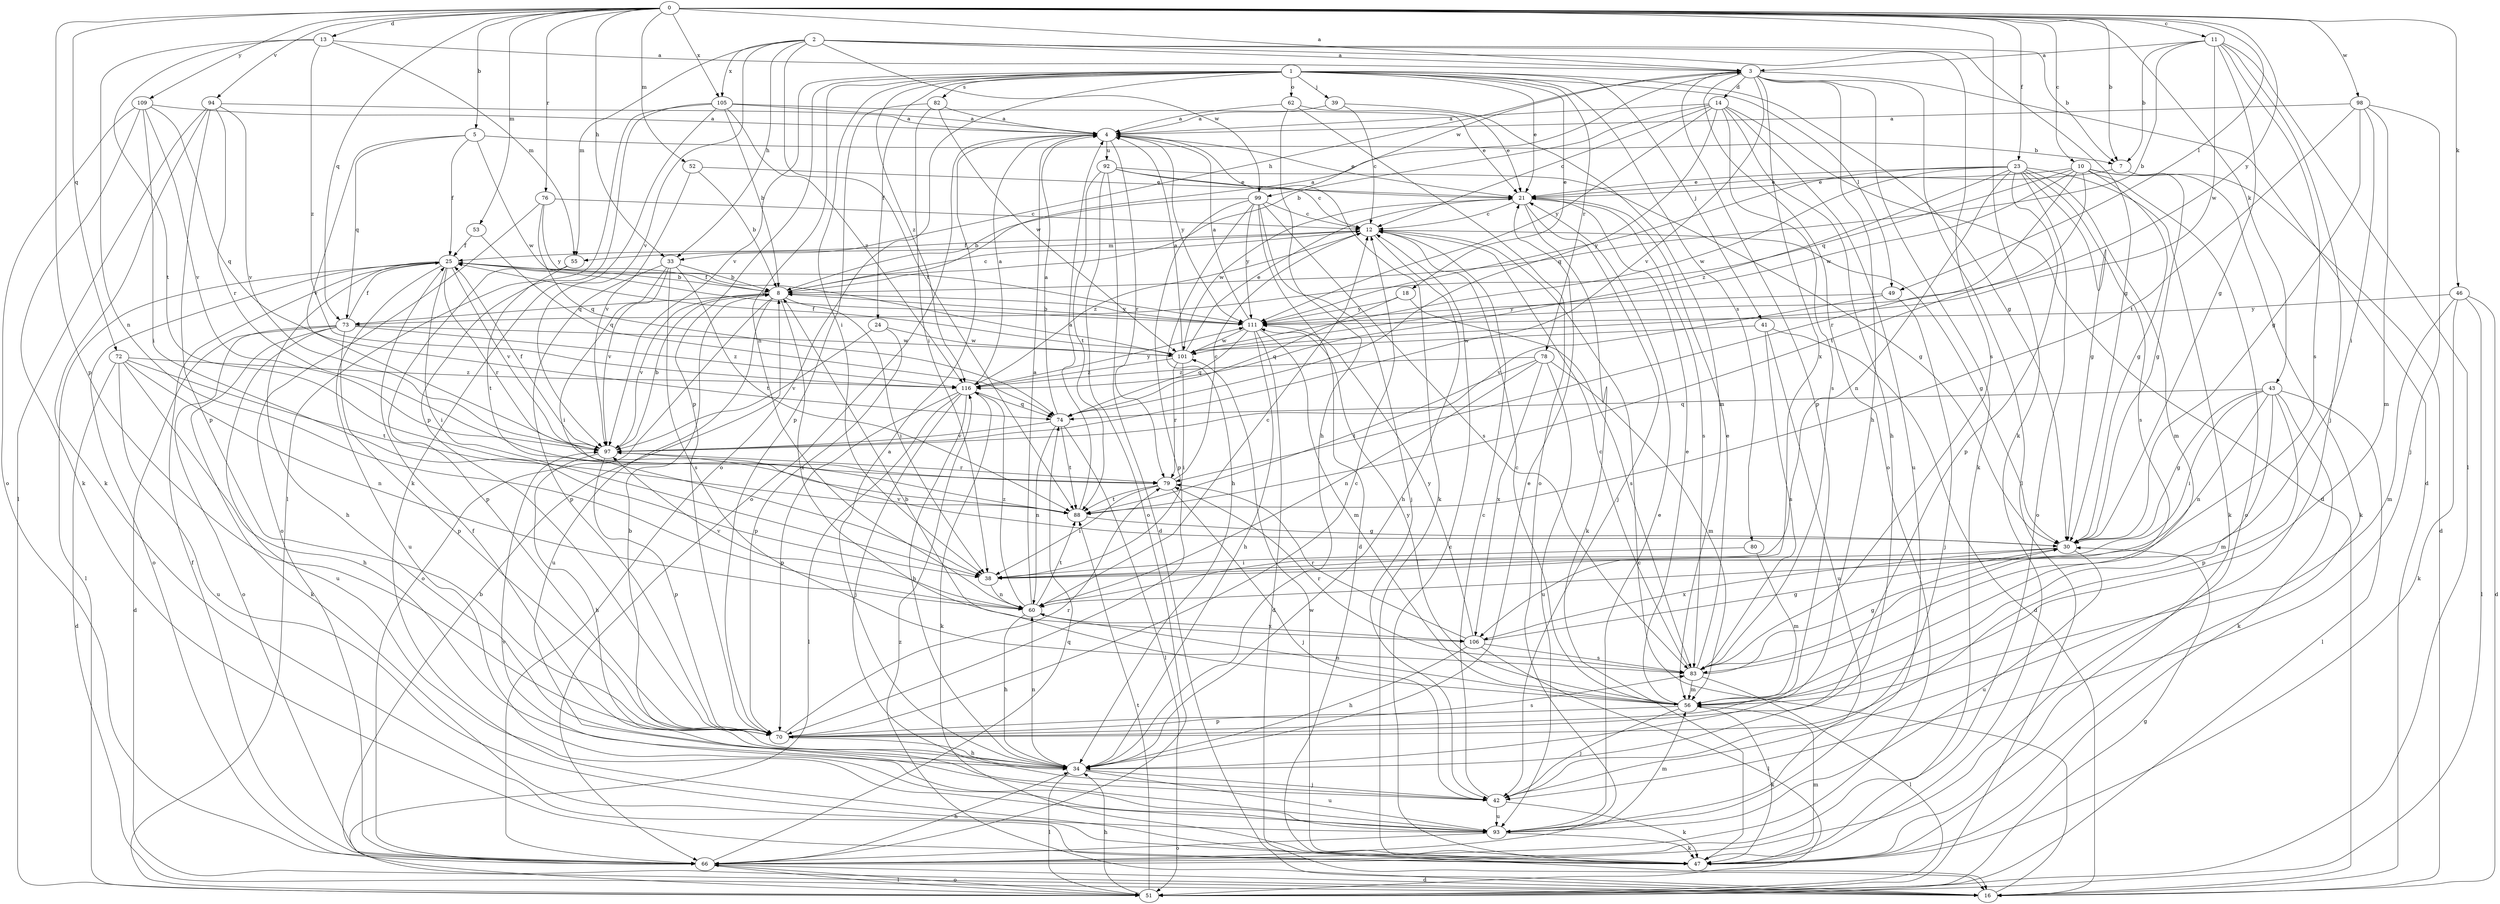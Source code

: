 strict digraph  {
0;
1;
2;
3;
4;
5;
7;
8;
10;
11;
12;
13;
14;
16;
18;
21;
23;
24;
25;
30;
33;
34;
38;
39;
41;
42;
43;
46;
47;
49;
51;
52;
53;
55;
56;
60;
62;
66;
70;
72;
73;
74;
76;
78;
79;
80;
82;
83;
88;
92;
93;
94;
97;
98;
99;
101;
105;
106;
109;
111;
116;
0 -> 3  [label=a];
0 -> 5  [label=b];
0 -> 7  [label=b];
0 -> 10  [label=c];
0 -> 11  [label=c];
0 -> 13  [label=d];
0 -> 23  [label=f];
0 -> 33  [label=h];
0 -> 43  [label=k];
0 -> 46  [label=k];
0 -> 47  [label=k];
0 -> 49  [label=l];
0 -> 52  [label=m];
0 -> 53  [label=m];
0 -> 70  [label=p];
0 -> 72  [label=q];
0 -> 73  [label=q];
0 -> 76  [label=r];
0 -> 94  [label=v];
0 -> 98  [label=w];
0 -> 105  [label=x];
0 -> 109  [label=y];
0 -> 111  [label=y];
1 -> 18  [label=e];
1 -> 21  [label=e];
1 -> 24  [label=f];
1 -> 30  [label=g];
1 -> 38  [label=i];
1 -> 39  [label=j];
1 -> 41  [label=j];
1 -> 49  [label=l];
1 -> 60  [label=n];
1 -> 62  [label=o];
1 -> 66  [label=o];
1 -> 70  [label=p];
1 -> 78  [label=r];
1 -> 80  [label=s];
1 -> 82  [label=s];
1 -> 97  [label=v];
1 -> 116  [label=z];
2 -> 3  [label=a];
2 -> 7  [label=b];
2 -> 30  [label=g];
2 -> 33  [label=h];
2 -> 55  [label=m];
2 -> 83  [label=s];
2 -> 88  [label=t];
2 -> 97  [label=v];
2 -> 99  [label=w];
2 -> 105  [label=x];
3 -> 14  [label=d];
3 -> 16  [label=d];
3 -> 33  [label=h];
3 -> 34  [label=h];
3 -> 47  [label=k];
3 -> 51  [label=l];
3 -> 66  [label=o];
3 -> 70  [label=p];
3 -> 97  [label=v];
3 -> 99  [label=w];
3 -> 106  [label=x];
4 -> 21  [label=e];
4 -> 47  [label=k];
4 -> 66  [label=o];
4 -> 79  [label=r];
4 -> 92  [label=u];
4 -> 111  [label=y];
5 -> 7  [label=b];
5 -> 25  [label=f];
5 -> 73  [label=q];
5 -> 97  [label=v];
5 -> 101  [label=w];
7 -> 21  [label=e];
7 -> 30  [label=g];
8 -> 3  [label=a];
8 -> 12  [label=c];
8 -> 25  [label=f];
8 -> 38  [label=i];
8 -> 66  [label=o];
8 -> 73  [label=q];
8 -> 93  [label=u];
8 -> 97  [label=v];
8 -> 106  [label=x];
8 -> 111  [label=y];
10 -> 16  [label=d];
10 -> 21  [label=e];
10 -> 30  [label=g];
10 -> 47  [label=k];
10 -> 66  [label=o];
10 -> 73  [label=q];
10 -> 79  [label=r];
10 -> 88  [label=t];
10 -> 101  [label=w];
11 -> 3  [label=a];
11 -> 7  [label=b];
11 -> 8  [label=b];
11 -> 30  [label=g];
11 -> 42  [label=j];
11 -> 51  [label=l];
11 -> 83  [label=s];
11 -> 101  [label=w];
12 -> 25  [label=f];
12 -> 30  [label=g];
12 -> 34  [label=h];
12 -> 55  [label=m];
12 -> 116  [label=z];
13 -> 3  [label=a];
13 -> 55  [label=m];
13 -> 60  [label=n];
13 -> 88  [label=t];
13 -> 116  [label=z];
14 -> 4  [label=a];
14 -> 8  [label=b];
14 -> 12  [label=c];
14 -> 16  [label=d];
14 -> 34  [label=h];
14 -> 74  [label=q];
14 -> 83  [label=s];
14 -> 93  [label=u];
14 -> 111  [label=y];
16 -> 8  [label=b];
16 -> 12  [label=c];
16 -> 116  [label=z];
18 -> 74  [label=q];
18 -> 83  [label=s];
18 -> 111  [label=y];
21 -> 12  [label=c];
21 -> 42  [label=j];
21 -> 47  [label=k];
21 -> 83  [label=s];
21 -> 101  [label=w];
23 -> 21  [label=e];
23 -> 30  [label=g];
23 -> 47  [label=k];
23 -> 56  [label=m];
23 -> 60  [label=n];
23 -> 66  [label=o];
23 -> 70  [label=p];
23 -> 83  [label=s];
23 -> 101  [label=w];
23 -> 111  [label=y];
23 -> 116  [label=z];
24 -> 70  [label=p];
24 -> 97  [label=v];
24 -> 101  [label=w];
25 -> 8  [label=b];
25 -> 34  [label=h];
25 -> 38  [label=i];
25 -> 51  [label=l];
25 -> 66  [label=o];
25 -> 79  [label=r];
25 -> 93  [label=u];
25 -> 97  [label=v];
25 -> 111  [label=y];
30 -> 38  [label=i];
30 -> 93  [label=u];
30 -> 97  [label=v];
30 -> 106  [label=x];
33 -> 8  [label=b];
33 -> 38  [label=i];
33 -> 70  [label=p];
33 -> 83  [label=s];
33 -> 88  [label=t];
33 -> 97  [label=v];
34 -> 4  [label=a];
34 -> 8  [label=b];
34 -> 21  [label=e];
34 -> 42  [label=j];
34 -> 51  [label=l];
34 -> 60  [label=n];
34 -> 93  [label=u];
38 -> 60  [label=n];
39 -> 4  [label=a];
39 -> 12  [label=c];
39 -> 56  [label=m];
41 -> 16  [label=d];
41 -> 83  [label=s];
41 -> 93  [label=u];
41 -> 101  [label=w];
42 -> 12  [label=c];
42 -> 25  [label=f];
42 -> 47  [label=k];
42 -> 93  [label=u];
43 -> 30  [label=g];
43 -> 38  [label=i];
43 -> 47  [label=k];
43 -> 51  [label=l];
43 -> 56  [label=m];
43 -> 60  [label=n];
43 -> 70  [label=p];
43 -> 74  [label=q];
46 -> 16  [label=d];
46 -> 47  [label=k];
46 -> 51  [label=l];
46 -> 56  [label=m];
46 -> 111  [label=y];
47 -> 12  [label=c];
47 -> 56  [label=m];
47 -> 101  [label=w];
49 -> 42  [label=j];
49 -> 97  [label=v];
49 -> 111  [label=y];
51 -> 30  [label=g];
51 -> 34  [label=h];
51 -> 66  [label=o];
51 -> 88  [label=t];
52 -> 8  [label=b];
52 -> 21  [label=e];
52 -> 97  [label=v];
53 -> 25  [label=f];
53 -> 74  [label=q];
55 -> 70  [label=p];
55 -> 88  [label=t];
56 -> 8  [label=b];
56 -> 12  [label=c];
56 -> 21  [label=e];
56 -> 42  [label=j];
56 -> 47  [label=k];
56 -> 60  [label=n];
56 -> 70  [label=p];
56 -> 111  [label=y];
60 -> 4  [label=a];
60 -> 12  [label=c];
60 -> 34  [label=h];
60 -> 88  [label=t];
60 -> 97  [label=v];
60 -> 106  [label=x];
60 -> 116  [label=z];
62 -> 4  [label=a];
62 -> 21  [label=e];
62 -> 34  [label=h];
62 -> 66  [label=o];
66 -> 16  [label=d];
66 -> 25  [label=f];
66 -> 34  [label=h];
66 -> 51  [label=l];
66 -> 74  [label=q];
70 -> 12  [label=c];
70 -> 34  [label=h];
70 -> 79  [label=r];
70 -> 83  [label=s];
72 -> 16  [label=d];
72 -> 34  [label=h];
72 -> 60  [label=n];
72 -> 88  [label=t];
72 -> 93  [label=u];
72 -> 116  [label=z];
73 -> 16  [label=d];
73 -> 25  [label=f];
73 -> 47  [label=k];
73 -> 66  [label=o];
73 -> 70  [label=p];
73 -> 93  [label=u];
73 -> 101  [label=w];
73 -> 116  [label=z];
74 -> 4  [label=a];
74 -> 51  [label=l];
74 -> 60  [label=n];
74 -> 88  [label=t];
74 -> 97  [label=v];
76 -> 12  [label=c];
76 -> 66  [label=o];
76 -> 74  [label=q];
76 -> 111  [label=y];
78 -> 56  [label=m];
78 -> 60  [label=n];
78 -> 88  [label=t];
78 -> 93  [label=u];
78 -> 106  [label=x];
78 -> 116  [label=z];
79 -> 12  [label=c];
79 -> 38  [label=i];
79 -> 42  [label=j];
79 -> 88  [label=t];
80 -> 38  [label=i];
80 -> 56  [label=m];
82 -> 4  [label=a];
82 -> 38  [label=i];
82 -> 70  [label=p];
82 -> 101  [label=w];
83 -> 12  [label=c];
83 -> 21  [label=e];
83 -> 30  [label=g];
83 -> 51  [label=l];
83 -> 56  [label=m];
83 -> 79  [label=r];
88 -> 4  [label=a];
88 -> 30  [label=g];
92 -> 12  [label=c];
92 -> 16  [label=d];
92 -> 21  [label=e];
92 -> 30  [label=g];
92 -> 66  [label=o];
92 -> 88  [label=t];
93 -> 21  [label=e];
93 -> 47  [label=k];
93 -> 56  [label=m];
93 -> 66  [label=o];
93 -> 97  [label=v];
94 -> 4  [label=a];
94 -> 47  [label=k];
94 -> 51  [label=l];
94 -> 70  [label=p];
94 -> 79  [label=r];
94 -> 97  [label=v];
97 -> 8  [label=b];
97 -> 25  [label=f];
97 -> 34  [label=h];
97 -> 70  [label=p];
97 -> 79  [label=r];
98 -> 4  [label=a];
98 -> 30  [label=g];
98 -> 38  [label=i];
98 -> 42  [label=j];
98 -> 56  [label=m];
98 -> 88  [label=t];
99 -> 8  [label=b];
99 -> 12  [label=c];
99 -> 16  [label=d];
99 -> 34  [label=h];
99 -> 42  [label=j];
99 -> 70  [label=p];
99 -> 83  [label=s];
99 -> 111  [label=y];
101 -> 4  [label=a];
101 -> 21  [label=e];
101 -> 25  [label=f];
101 -> 38  [label=i];
101 -> 79  [label=r];
101 -> 116  [label=z];
105 -> 4  [label=a];
105 -> 8  [label=b];
105 -> 21  [label=e];
105 -> 47  [label=k];
105 -> 51  [label=l];
105 -> 70  [label=p];
105 -> 116  [label=z];
106 -> 30  [label=g];
106 -> 34  [label=h];
106 -> 51  [label=l];
106 -> 79  [label=r];
106 -> 83  [label=s];
106 -> 111  [label=y];
109 -> 4  [label=a];
109 -> 38  [label=i];
109 -> 47  [label=k];
109 -> 66  [label=o];
109 -> 74  [label=q];
109 -> 97  [label=v];
111 -> 4  [label=a];
111 -> 8  [label=b];
111 -> 16  [label=d];
111 -> 34  [label=h];
111 -> 56  [label=m];
111 -> 74  [label=q];
111 -> 101  [label=w];
116 -> 4  [label=a];
116 -> 34  [label=h];
116 -> 42  [label=j];
116 -> 47  [label=k];
116 -> 51  [label=l];
116 -> 70  [label=p];
116 -> 74  [label=q];
116 -> 111  [label=y];
}
